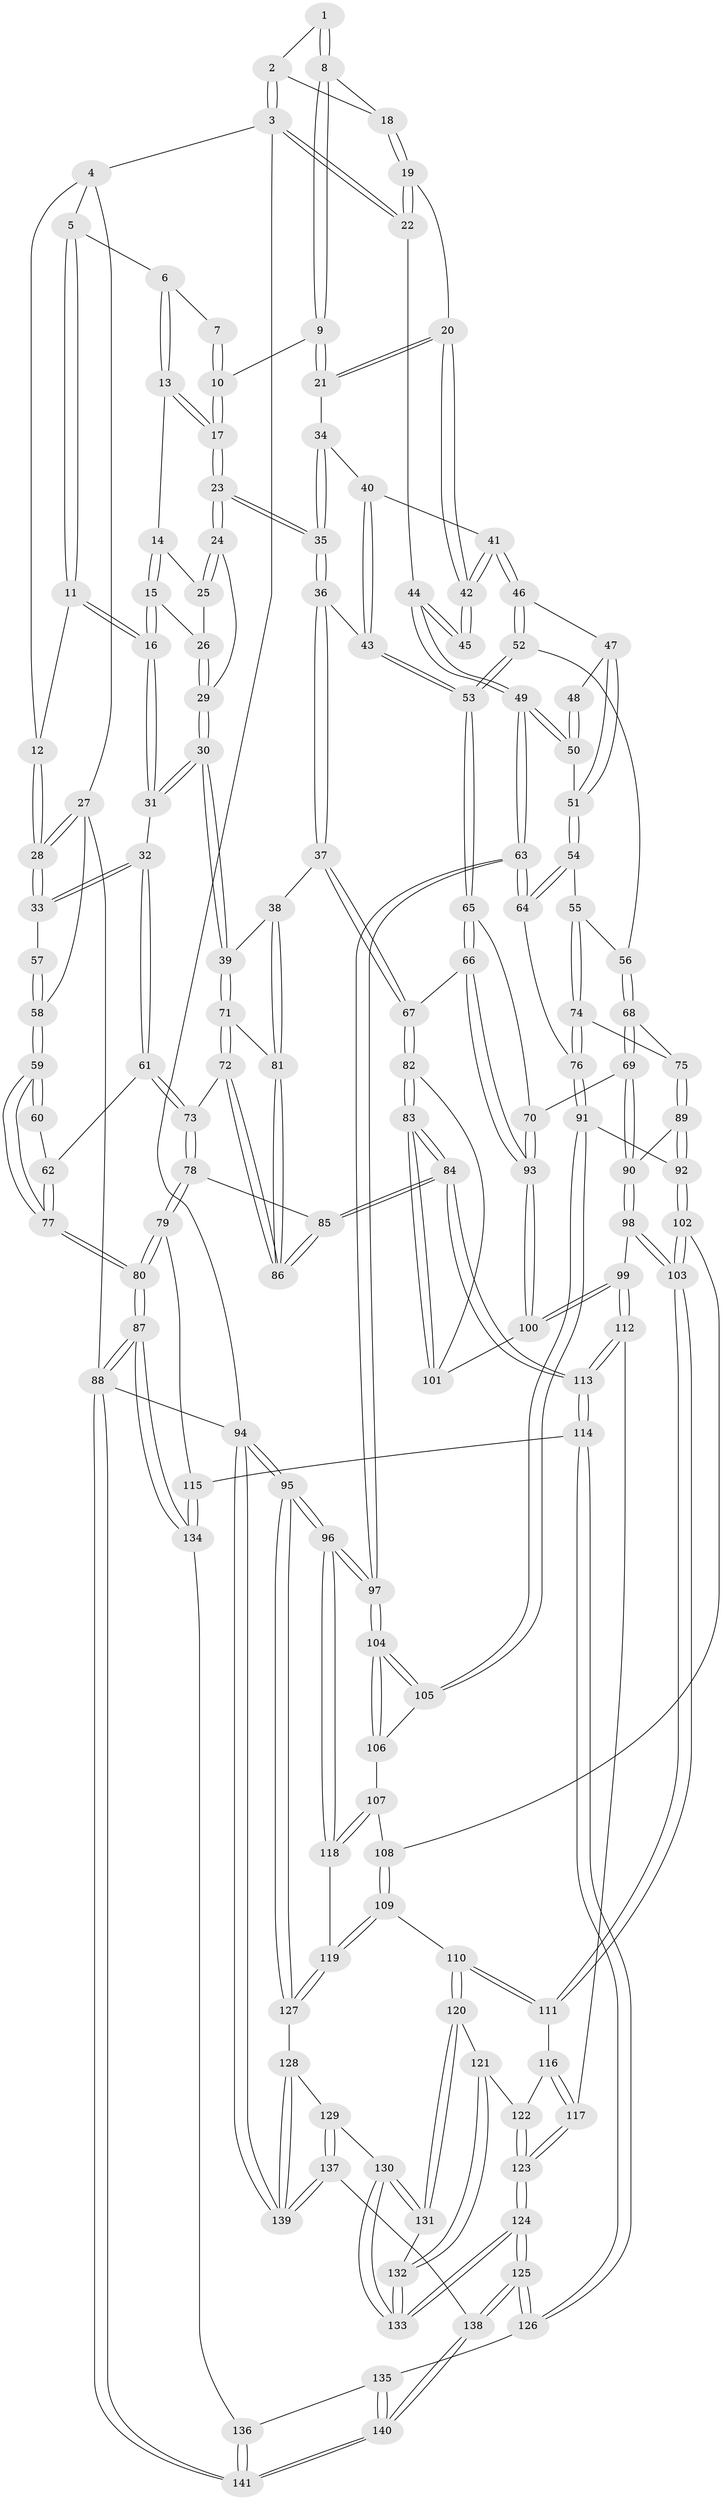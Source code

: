 // coarse degree distribution, {3: 0.5070422535211268, 4: 0.4225352112676056, 5: 0.028169014084507043, 6: 0.014084507042253521, 2: 0.028169014084507043}
// Generated by graph-tools (version 1.1) at 2025/38/03/04/25 23:38:25]
// undirected, 141 vertices, 349 edges
graph export_dot {
  node [color=gray90,style=filled];
  1 [pos="+0.6072429429387071+0"];
  2 [pos="+0.7617319828144758+0"];
  3 [pos="+1+0"];
  4 [pos="+0.11646080048630171+0"];
  5 [pos="+0.270975669941665+0"];
  6 [pos="+0.34756094652727476+0"];
  7 [pos="+0.5025511483509497+0"];
  8 [pos="+0.5775650573188827+0.06410759018724281"];
  9 [pos="+0.532193059679849+0.10724917039819183"];
  10 [pos="+0.5255739230782207+0.10584541591826382"];
  11 [pos="+0.22452568456500827+0.10095833923579359"];
  12 [pos="+0.10110807985493754+0.06452635670669891"];
  13 [pos="+0.3716176420744835+0.008976515819519982"];
  14 [pos="+0.3111482168975019+0.08249782712963298"];
  15 [pos="+0.275650959938304+0.1091979974415625"];
  16 [pos="+0.23975755057763867+0.11983329676913486"];
  17 [pos="+0.4578886246591489+0.1266857180935494"];
  18 [pos="+0.7254558929383131+0"];
  19 [pos="+0.7420543059974115+0.15739150440179694"];
  20 [pos="+0.7385845275766167+0.16684463046594683"];
  21 [pos="+0.5439169279808067+0.11616435815821846"];
  22 [pos="+1+0"];
  23 [pos="+0.4439499049150548+0.15237886813738208"];
  24 [pos="+0.39337700425751104+0.15505551906780887"];
  25 [pos="+0.3590060890866986+0.13044844548040993"];
  26 [pos="+0.30542884564700634+0.13128962656334872"];
  27 [pos="+0+0.18194210294853388"];
  28 [pos="+0.010684414399792919+0.17935853727520892"];
  29 [pos="+0.3474844125643649+0.169776099358781"];
  30 [pos="+0.23299072804623425+0.3124298696332949"];
  31 [pos="+0.20976092542576746+0.3023516697313263"];
  32 [pos="+0.19247732314635516+0.30340306559850033"];
  33 [pos="+0.16567643212822275+0.291389283084476"];
  34 [pos="+0.5671417799152917+0.2256410644032978"];
  35 [pos="+0.44478301471092213+0.30059164172149"];
  36 [pos="+0.443033844204594+0.3060087149157065"];
  37 [pos="+0.3312205798623437+0.35826839760357204"];
  38 [pos="+0.31834373287224677+0.3555038158754149"];
  39 [pos="+0.23946683474893696+0.3168641346823215"];
  40 [pos="+0.6114864638252933+0.2389892478142789"];
  41 [pos="+0.7113261036640833+0.25139567487893005"];
  42 [pos="+0.7397084282468762+0.18759547477097518"];
  43 [pos="+0.5104653646675147+0.34757613921244485"];
  44 [pos="+1+0.24981076836774668"];
  45 [pos="+0.9193709552897201+0.25792456164975663"];
  46 [pos="+0.7104019086032729+0.26914942475638864"];
  47 [pos="+0.8534014110902493+0.32415939628539325"];
  48 [pos="+0.8797462944318512+0.3019973539817517"];
  49 [pos="+1+0.38484350392891625"];
  50 [pos="+0.8867285264551723+0.3782545958468919"];
  51 [pos="+0.8393803791064289+0.38571313771145443"];
  52 [pos="+0.7021054498984329+0.3091026937689048"];
  53 [pos="+0.5719106131445175+0.3938005521024896"];
  54 [pos="+0.8140417261077916+0.4069015225996384"];
  55 [pos="+0.8071300714979127+0.40619795450409174"];
  56 [pos="+0.7525112609837301+0.38538920897604517"];
  57 [pos="+0.03936252648853061+0.35594793357435806"];
  58 [pos="+0+0.2790847347093341"];
  59 [pos="+0+0.4799318892522621"];
  60 [pos="+0.022486649022588425+0.385426771116613"];
  61 [pos="+0.11841223799096118+0.4195080686305311"];
  62 [pos="+0.08139251285841242+0.43151139398540317"];
  63 [pos="+1+0.4738831548587682"];
  64 [pos="+0.8839777159316654+0.48911534367086096"];
  65 [pos="+0.5734723667294904+0.453033075041993"];
  66 [pos="+0.4179997370471081+0.488780431611461"];
  67 [pos="+0.388277584321519+0.48745892353449727"];
  68 [pos="+0.7248301562523607+0.44678812951070856"];
  69 [pos="+0.6010935075987478+0.474465038174372"];
  70 [pos="+0.5737193943990851+0.4535751437760908"];
  71 [pos="+0.1963954521366415+0.4974050355179188"];
  72 [pos="+0.17853931280431076+0.5217018697640737"];
  73 [pos="+0.13738702401614805+0.5300960087048694"];
  74 [pos="+0.7862739662956202+0.48388351141103275"];
  75 [pos="+0.7320036202225322+0.4930935665275492"];
  76 [pos="+0.8283759971931243+0.5484654012781794"];
  77 [pos="+0+0.5769065292237996"];
  78 [pos="+0.09432646105374146+0.5934571625976176"];
  79 [pos="+0.08217506284834006+0.6070049857347124"];
  80 [pos="+0+0.6313707809610913"];
  81 [pos="+0.2621629726127107+0.49097585328814447"];
  82 [pos="+0.3836830400774538+0.5089015875216908"];
  83 [pos="+0.32277328136957417+0.6243939334802836"];
  84 [pos="+0.31786113624318063+0.6308123265747374"];
  85 [pos="+0.26773473695728095+0.5758216056271535"];
  86 [pos="+0.25790426121416915+0.5592056217515905"];
  87 [pos="+0+0.8171801197240386"];
  88 [pos="+0+1"];
  89 [pos="+0.7210361072696496+0.5438820138750304"];
  90 [pos="+0.6271769831499833+0.5125945766859804"];
  91 [pos="+0.8181842877809138+0.5680907603887261"];
  92 [pos="+0.7397727137079149+0.5741801325048478"];
  93 [pos="+0.5193493565809779+0.5639506515518252"];
  94 [pos="+1+1"];
  95 [pos="+1+0.965135342703449"];
  96 [pos="+1+0.9407310804318315"];
  97 [pos="+1+0.6892995061062305"];
  98 [pos="+0.6045293435743971+0.6496238250056288"];
  99 [pos="+0.53346983982455+0.6469010408660987"];
  100 [pos="+0.5148205660243188+0.6053014801282974"];
  101 [pos="+0.48014810639459876+0.5939251781627853"];
  102 [pos="+0.7251627293779648+0.6017912351324601"];
  103 [pos="+0.625336300275482+0.6608963586970542"];
  104 [pos="+1+0.687303420300951"];
  105 [pos="+0.8331123637359406+0.5902639809667851"];
  106 [pos="+0.8262825735318547+0.6884903888343722"];
  107 [pos="+0.8204192447377546+0.6942001228201882"];
  108 [pos="+0.7423370668441678+0.6368870956150139"];
  109 [pos="+0.7293957025834159+0.7667489437830031"];
  110 [pos="+0.690092564758128+0.7700142550765812"];
  111 [pos="+0.6541552049533268+0.7276977439811542"];
  112 [pos="+0.45775618054343925+0.7329757928220023"];
  113 [pos="+0.3090881932119586+0.715433531002928"];
  114 [pos="+0.2761634853756046+0.744659597441282"];
  115 [pos="+0.24988710433094144+0.7350097440357896"];
  116 [pos="+0.560084146641742+0.7684284184766058"];
  117 [pos="+0.47367823516175406+0.7579539411471505"];
  118 [pos="+0.784501348803717+0.7720184632976399"];
  119 [pos="+0.7804670283814503+0.7736161823081897"];
  120 [pos="+0.6854629853996725+0.778504213945541"];
  121 [pos="+0.6833791295909246+0.7806267120240931"];
  122 [pos="+0.594006333316761+0.8170726477870918"];
  123 [pos="+0.511757907368741+0.9172499895277826"];
  124 [pos="+0.5081706630841395+1"];
  125 [pos="+0.5048896225909901+1"];
  126 [pos="+0.2734856477188545+0.77208379026583"];
  127 [pos="+0.7830193268260214+0.8984089686908018"];
  128 [pos="+0.7663604712599129+0.9145208036058162"];
  129 [pos="+0.7426551735912955+0.9159804742781205"];
  130 [pos="+0.7277969288934153+0.9086310144949221"];
  131 [pos="+0.7145852481608744+0.8898238574214343"];
  132 [pos="+0.6400549462450631+0.8812306295358799"];
  133 [pos="+0.5832898755762134+0.9503553031752577"];
  134 [pos="+0+0.816956513264949"];
  135 [pos="+0.22370234907153416+0.8671851310834474"];
  136 [pos="+0.20305022886124607+0.8757727217402437"];
  137 [pos="+0.575591217092853+1"];
  138 [pos="+0.49501306536456424+1"];
  139 [pos="+0.8934806203999255+1"];
  140 [pos="+0.37796090544442934+1"];
  141 [pos="+0+1"];
  1 -- 2;
  1 -- 8;
  1 -- 8;
  2 -- 3;
  2 -- 3;
  2 -- 18;
  3 -- 4;
  3 -- 22;
  3 -- 22;
  3 -- 94;
  4 -- 5;
  4 -- 12;
  4 -- 27;
  5 -- 6;
  5 -- 11;
  5 -- 11;
  6 -- 7;
  6 -- 13;
  6 -- 13;
  7 -- 10;
  7 -- 10;
  8 -- 9;
  8 -- 9;
  8 -- 18;
  9 -- 10;
  9 -- 21;
  9 -- 21;
  10 -- 17;
  10 -- 17;
  11 -- 12;
  11 -- 16;
  11 -- 16;
  12 -- 28;
  12 -- 28;
  13 -- 14;
  13 -- 17;
  13 -- 17;
  14 -- 15;
  14 -- 15;
  14 -- 25;
  15 -- 16;
  15 -- 16;
  15 -- 26;
  16 -- 31;
  16 -- 31;
  17 -- 23;
  17 -- 23;
  18 -- 19;
  18 -- 19;
  19 -- 20;
  19 -- 22;
  19 -- 22;
  20 -- 21;
  20 -- 21;
  20 -- 42;
  20 -- 42;
  21 -- 34;
  22 -- 44;
  23 -- 24;
  23 -- 24;
  23 -- 35;
  23 -- 35;
  24 -- 25;
  24 -- 25;
  24 -- 29;
  25 -- 26;
  26 -- 29;
  26 -- 29;
  27 -- 28;
  27 -- 28;
  27 -- 58;
  27 -- 88;
  28 -- 33;
  28 -- 33;
  29 -- 30;
  29 -- 30;
  30 -- 31;
  30 -- 31;
  30 -- 39;
  30 -- 39;
  31 -- 32;
  32 -- 33;
  32 -- 33;
  32 -- 61;
  32 -- 61;
  33 -- 57;
  34 -- 35;
  34 -- 35;
  34 -- 40;
  35 -- 36;
  35 -- 36;
  36 -- 37;
  36 -- 37;
  36 -- 43;
  37 -- 38;
  37 -- 67;
  37 -- 67;
  38 -- 39;
  38 -- 81;
  38 -- 81;
  39 -- 71;
  39 -- 71;
  40 -- 41;
  40 -- 43;
  40 -- 43;
  41 -- 42;
  41 -- 42;
  41 -- 46;
  41 -- 46;
  42 -- 45;
  42 -- 45;
  43 -- 53;
  43 -- 53;
  44 -- 45;
  44 -- 45;
  44 -- 49;
  44 -- 49;
  46 -- 47;
  46 -- 52;
  46 -- 52;
  47 -- 48;
  47 -- 51;
  47 -- 51;
  48 -- 50;
  48 -- 50;
  49 -- 50;
  49 -- 50;
  49 -- 63;
  49 -- 63;
  50 -- 51;
  51 -- 54;
  51 -- 54;
  52 -- 53;
  52 -- 53;
  52 -- 56;
  53 -- 65;
  53 -- 65;
  54 -- 55;
  54 -- 64;
  54 -- 64;
  55 -- 56;
  55 -- 74;
  55 -- 74;
  56 -- 68;
  56 -- 68;
  57 -- 58;
  57 -- 58;
  58 -- 59;
  58 -- 59;
  59 -- 60;
  59 -- 60;
  59 -- 77;
  59 -- 77;
  60 -- 62;
  61 -- 62;
  61 -- 73;
  61 -- 73;
  62 -- 77;
  62 -- 77;
  63 -- 64;
  63 -- 64;
  63 -- 97;
  63 -- 97;
  64 -- 76;
  65 -- 66;
  65 -- 66;
  65 -- 70;
  66 -- 67;
  66 -- 93;
  66 -- 93;
  67 -- 82;
  67 -- 82;
  68 -- 69;
  68 -- 69;
  68 -- 75;
  69 -- 70;
  69 -- 90;
  69 -- 90;
  70 -- 93;
  70 -- 93;
  71 -- 72;
  71 -- 72;
  71 -- 81;
  72 -- 73;
  72 -- 86;
  72 -- 86;
  73 -- 78;
  73 -- 78;
  74 -- 75;
  74 -- 76;
  74 -- 76;
  75 -- 89;
  75 -- 89;
  76 -- 91;
  76 -- 91;
  77 -- 80;
  77 -- 80;
  78 -- 79;
  78 -- 79;
  78 -- 85;
  79 -- 80;
  79 -- 80;
  79 -- 115;
  80 -- 87;
  80 -- 87;
  81 -- 86;
  81 -- 86;
  82 -- 83;
  82 -- 83;
  82 -- 101;
  83 -- 84;
  83 -- 84;
  83 -- 101;
  83 -- 101;
  84 -- 85;
  84 -- 85;
  84 -- 113;
  84 -- 113;
  85 -- 86;
  85 -- 86;
  87 -- 88;
  87 -- 88;
  87 -- 134;
  87 -- 134;
  88 -- 141;
  88 -- 141;
  88 -- 94;
  89 -- 90;
  89 -- 92;
  89 -- 92;
  90 -- 98;
  90 -- 98;
  91 -- 92;
  91 -- 105;
  91 -- 105;
  92 -- 102;
  92 -- 102;
  93 -- 100;
  93 -- 100;
  94 -- 95;
  94 -- 95;
  94 -- 139;
  94 -- 139;
  95 -- 96;
  95 -- 96;
  95 -- 127;
  95 -- 127;
  96 -- 97;
  96 -- 97;
  96 -- 118;
  96 -- 118;
  97 -- 104;
  97 -- 104;
  98 -- 99;
  98 -- 103;
  98 -- 103;
  99 -- 100;
  99 -- 100;
  99 -- 112;
  99 -- 112;
  100 -- 101;
  102 -- 103;
  102 -- 103;
  102 -- 108;
  103 -- 111;
  103 -- 111;
  104 -- 105;
  104 -- 105;
  104 -- 106;
  104 -- 106;
  105 -- 106;
  106 -- 107;
  107 -- 108;
  107 -- 118;
  107 -- 118;
  108 -- 109;
  108 -- 109;
  109 -- 110;
  109 -- 119;
  109 -- 119;
  110 -- 111;
  110 -- 111;
  110 -- 120;
  110 -- 120;
  111 -- 116;
  112 -- 113;
  112 -- 113;
  112 -- 117;
  113 -- 114;
  113 -- 114;
  114 -- 115;
  114 -- 126;
  114 -- 126;
  115 -- 134;
  115 -- 134;
  116 -- 117;
  116 -- 117;
  116 -- 122;
  117 -- 123;
  117 -- 123;
  118 -- 119;
  119 -- 127;
  119 -- 127;
  120 -- 121;
  120 -- 131;
  120 -- 131;
  121 -- 122;
  121 -- 132;
  121 -- 132;
  122 -- 123;
  122 -- 123;
  123 -- 124;
  123 -- 124;
  124 -- 125;
  124 -- 125;
  124 -- 133;
  124 -- 133;
  125 -- 126;
  125 -- 126;
  125 -- 138;
  125 -- 138;
  126 -- 135;
  127 -- 128;
  128 -- 129;
  128 -- 139;
  128 -- 139;
  129 -- 130;
  129 -- 137;
  129 -- 137;
  130 -- 131;
  130 -- 131;
  130 -- 133;
  130 -- 133;
  131 -- 132;
  132 -- 133;
  132 -- 133;
  134 -- 136;
  135 -- 136;
  135 -- 140;
  135 -- 140;
  136 -- 141;
  136 -- 141;
  137 -- 138;
  137 -- 139;
  137 -- 139;
  138 -- 140;
  138 -- 140;
  140 -- 141;
  140 -- 141;
}
